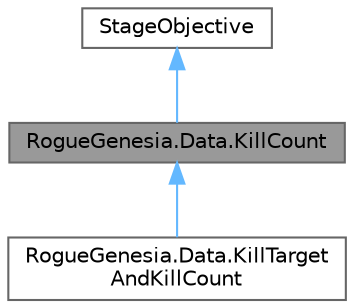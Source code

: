 digraph "RogueGenesia.Data.KillCount"
{
 // LATEX_PDF_SIZE
  bgcolor="transparent";
  edge [fontname=Helvetica,fontsize=10,labelfontname=Helvetica,labelfontsize=10];
  node [fontname=Helvetica,fontsize=10,shape=box,height=0.2,width=0.4];
  Node1 [label="RogueGenesia.Data.KillCount",height=0.2,width=0.4,color="gray40", fillcolor="grey60", style="filled", fontcolor="black",tooltip=" "];
  Node2 -> Node1 [dir="back",color="steelblue1",style="solid"];
  Node2 [label="StageObjective",height=0.2,width=0.4,color="gray40", fillcolor="white", style="filled",URL="$class_rogue_genesia_1_1_data_1_1_stage_objective.html",tooltip=" "];
  Node1 -> Node3 [dir="back",color="steelblue1",style="solid"];
  Node3 [label="RogueGenesia.Data.KillTarget\lAndKillCount",height=0.2,width=0.4,color="gray40", fillcolor="white", style="filled",URL="$class_rogue_genesia_1_1_data_1_1_kill_target_and_kill_count.html",tooltip=" "];
}
